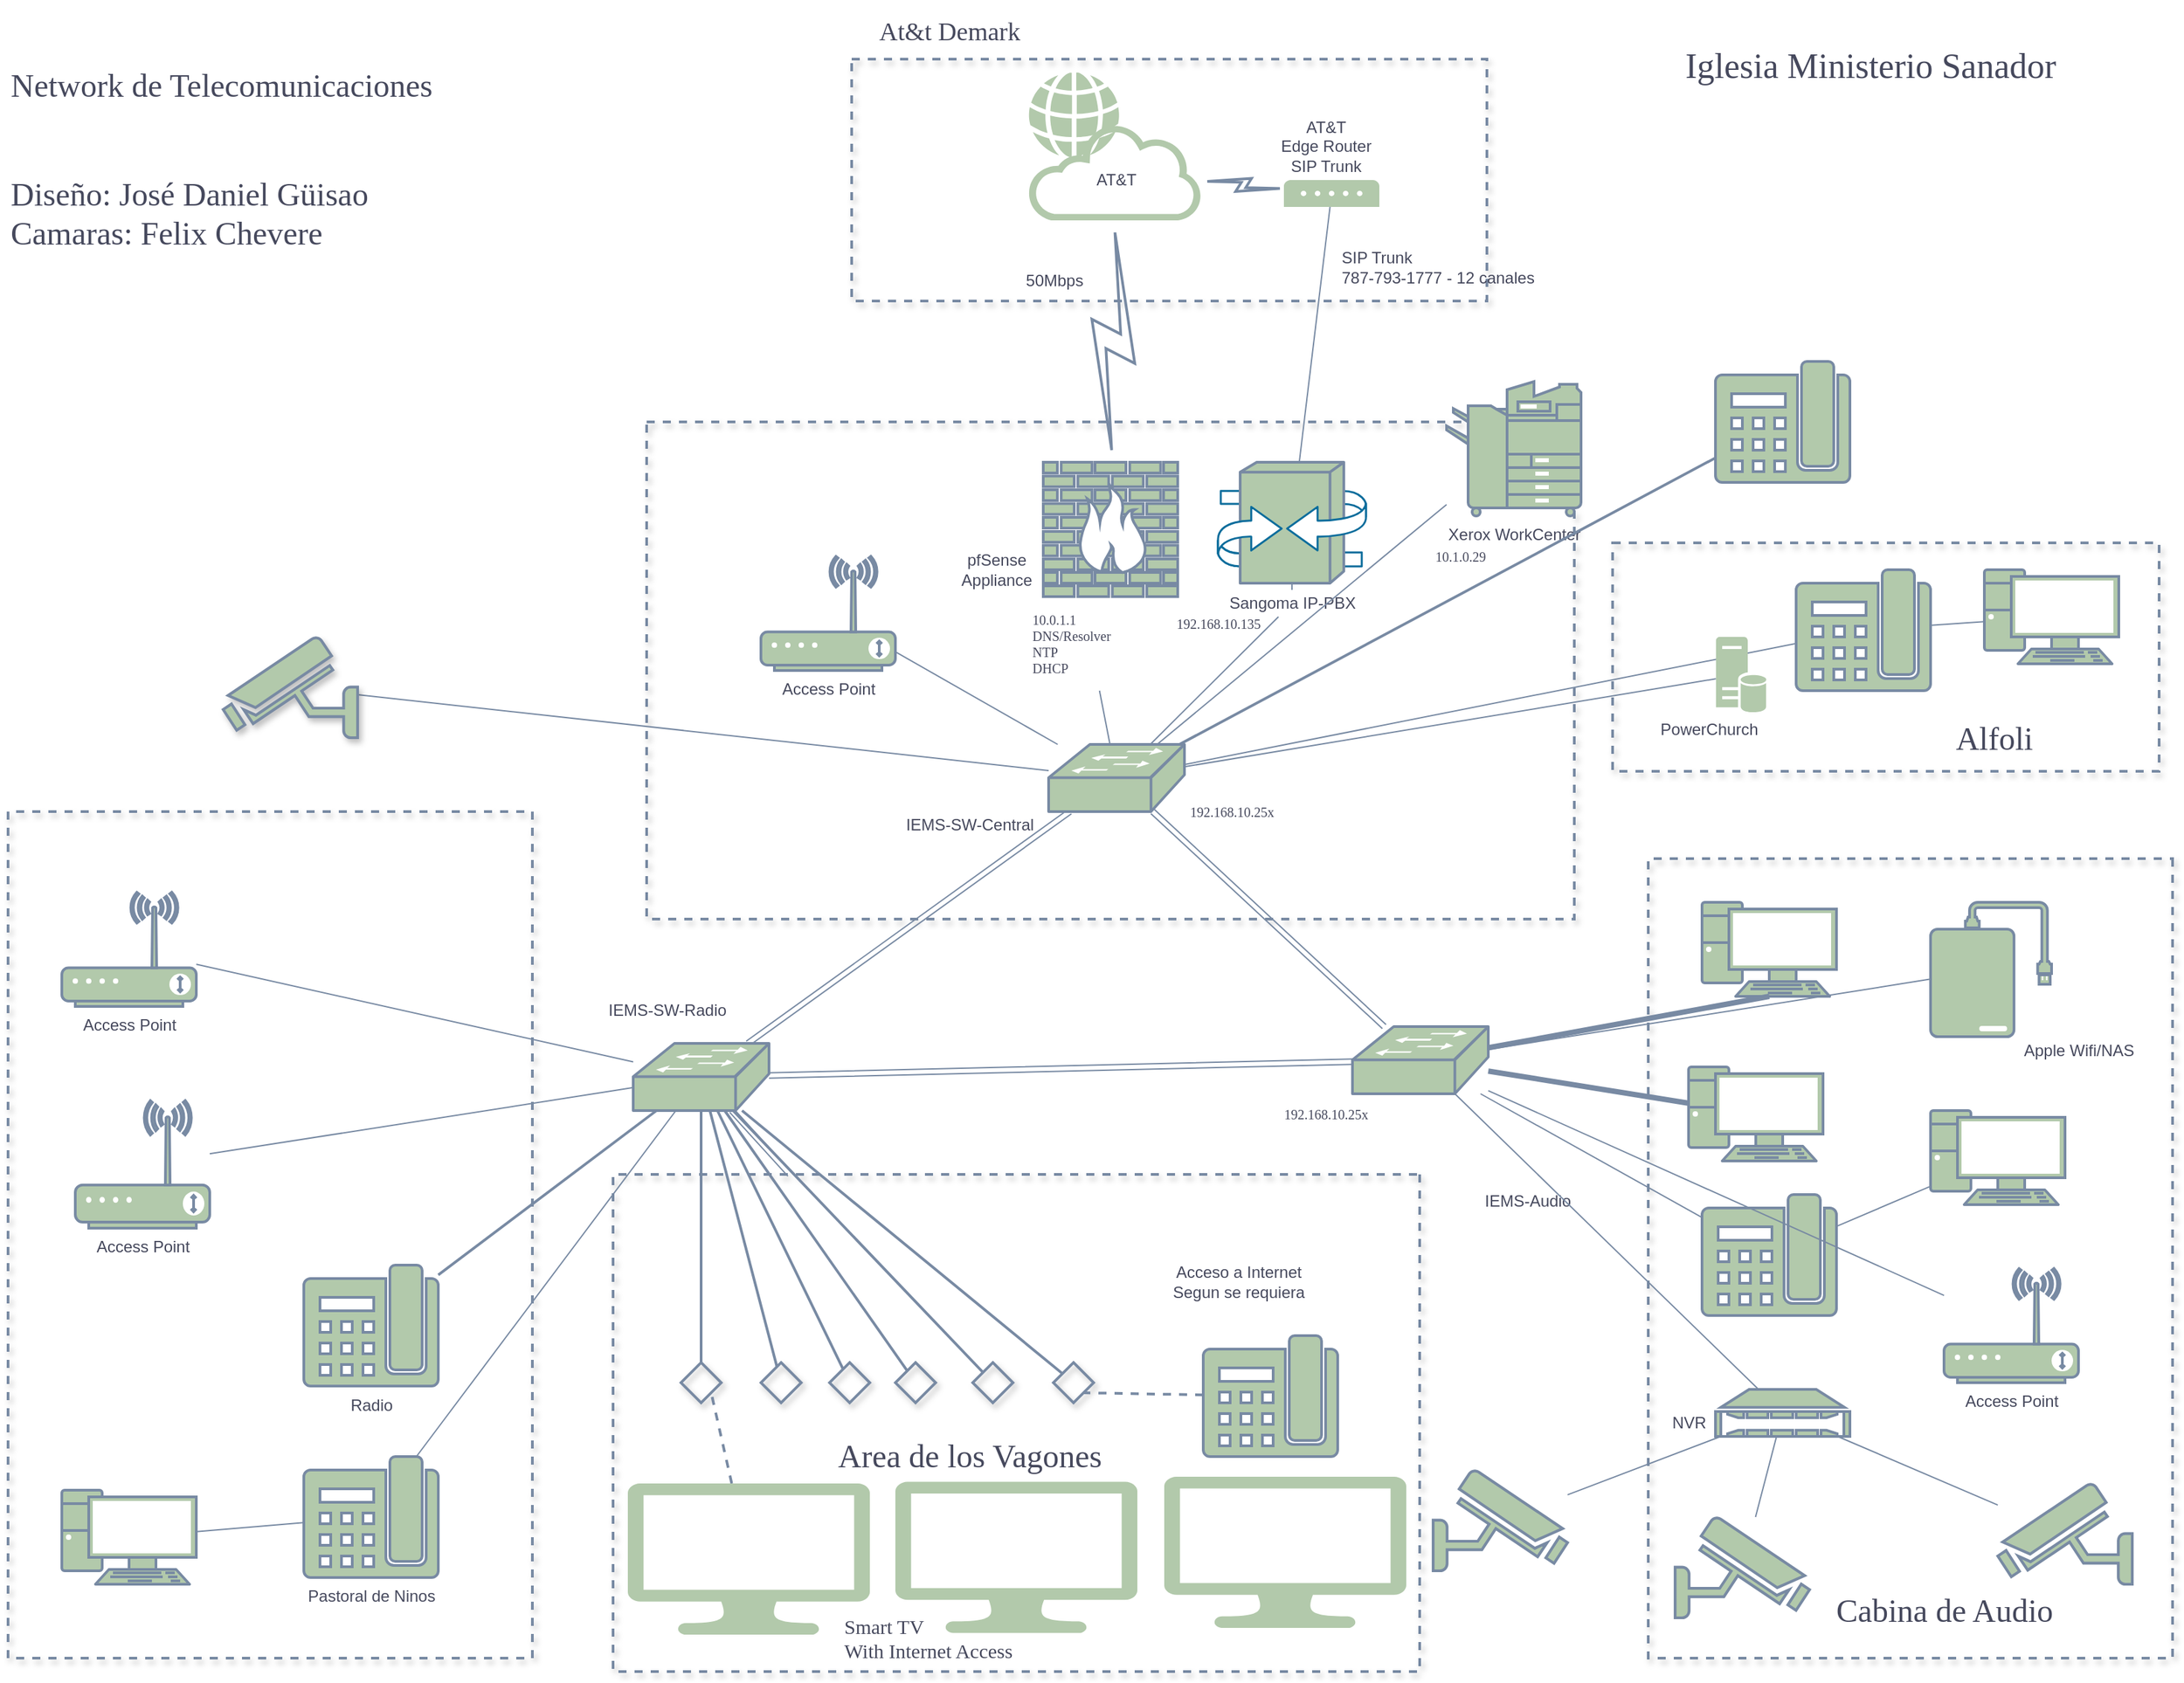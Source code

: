 <mxfile version="14.2.9" type="github"><diagram name="Page-1" id="197159a0-c6a4-9194-75a8-e4174976684c"><mxGraphModel dx="1102" dy="648" grid="1" gridSize="10" guides="1" tooltips="1" connect="1" arrows="1" fold="1" page="1" pageScale="1.5" pageWidth="1100" pageHeight="850" math="0" shadow="0"><root><mxCell id="0" style=";html=1;"/><mxCell id="1" style=";html=1;" parent="0"/><mxCell id="Oz_NwDyL21OnfwVQP1Ws-38" value="" style="rounded=0;whiteSpace=wrap;html=1;shadow=1;dashed=1;strokeWidth=2;fillColor=none;fontSize=4;align=left;strokeColor=#788AA3;fontColor=#46495D;" parent="1" vertex="1"><mxGeometry x="657.5" y="50" width="472.5" height="180" as="geometry"/></mxCell><mxCell id="Oz_NwDyL21OnfwVQP1Ws-75" value="" style="rounded=0;whiteSpace=wrap;html=1;shadow=1;dashed=1;strokeWidth=2;fillColor=none;fontSize=4;align=left;direction=south;strokeColor=#788AA3;fontColor=#46495D;" parent="1" vertex="1"><mxGeometry x="480" y="880" width="600" height="370" as="geometry"/></mxCell><mxCell id="Oz_NwDyL21OnfwVQP1Ws-17" value="" style="group;fontColor=#46495D;" parent="1" vertex="1" connectable="0"><mxGeometry x="730" y="350" width="460" height="340" as="geometry"/></mxCell><mxCell id="wH-n1kbzoVB-5Ipiic9I-78" value="" style="verticalAlign=top;verticalLabelPosition=bottom;labelPosition=center;align=center;html=1;outlineConnect=0;gradientDirection=north;strokeWidth=2;shape=mxgraph.networks.firewall;fillColor=#B2C9AB;strokeColor=#788AA3;fontColor=#46495D;" parent="Oz_NwDyL21OnfwVQP1Ws-17" vertex="1"><mxGeometry x="70" width="100" height="100" as="geometry"/></mxCell><mxCell id="wH-n1kbzoVB-5Ipiic9I-110" value="pfSense&lt;br&gt;Appliance" style="text;html=1;resizable=0;autosize=1;align=center;verticalAlign=middle;points=[];fillColor=none;strokeColor=none;fontColor=#46495D;" parent="Oz_NwDyL21OnfwVQP1Ws-17" vertex="1"><mxGeometry y="65" width="70" height="30" as="geometry"/></mxCell><mxCell id="Oz_NwDyL21OnfwVQP1Ws-40" value="" style="rounded=0;whiteSpace=wrap;html=1;shadow=1;dashed=1;strokeWidth=2;fillColor=none;fontSize=4;align=left;strokeColor=#788AA3;fontColor=#46495D;" parent="Oz_NwDyL21OnfwVQP1Ws-17" vertex="1"><mxGeometry x="-225" y="-30" width="690" height="370" as="geometry"/></mxCell><mxCell id="wH-n1kbzoVB-5Ipiic9I-51" value="" style="shape=mxgraph.cisco.switches.softswitch_pgw_mgc;html=1;pointerEvents=1;dashed=0;strokeWidth=2;verticalLabelPosition=bottom;verticalAlign=top;align=center;outlineConnect=0;fillColor=#B2C9AB;strokeColor=#788AA3;fontColor=#46495D;" parent="Oz_NwDyL21OnfwVQP1Ws-17" vertex="1"><mxGeometry x="200" width="110" height="90" as="geometry"/></mxCell><mxCell id="wH-n1kbzoVB-5Ipiic9I-52" value="Sangoma IP-PBX" style="text;html=1;resizable=0;autosize=1;align=center;verticalAlign=middle;points=[];fillColor=none;strokeColor=none;fontColor=#46495D;" parent="Oz_NwDyL21OnfwVQP1Ws-17" vertex="1"><mxGeometry x="200" y="94.997" width="110" height="20" as="geometry"/></mxCell><mxCell id="Oz_NwDyL21OnfwVQP1Ws-49" style="edgeStyle=none;orthogonalLoop=1;jettySize=auto;html=1;endArrow=none;endFill=0;strokeColor=#788AA3;fontColor=#46495D;" parent="Oz_NwDyL21OnfwVQP1Ws-17" source="wH-n1kbzoVB-5Ipiic9I-51" target="wH-n1kbzoVB-5Ipiic9I-52" edge="1"><mxGeometry relative="1" as="geometry"><mxPoint x="232.088" y="70" as="sourcePoint"/><mxPoint x="139.87" y="220" as="targetPoint"/></mxGeometry></mxCell><mxCell id="Oz_NwDyL21OnfwVQP1Ws-117" value="192.168.10.25x" style="text;html=1;resizable=0;autosize=1;align=center;verticalAlign=middle;points=[];fillColor=none;strokeColor=none;rounded=0;shadow=1;fontFamily=Tahoma;fontSize=10;fontColor=#46495D;" parent="Oz_NwDyL21OnfwVQP1Ws-17" vertex="1"><mxGeometry x="160" y="250" width="100" height="20" as="geometry"/></mxCell><mxCell id="wX9eOZdYTeGK_PuWPPaB-9" value="192.168.10.135" style="text;html=1;resizable=0;autosize=1;align=center;verticalAlign=middle;points=[];fillColor=none;strokeColor=none;rounded=0;shadow=1;fontFamily=Tahoma;fontSize=10;fontColor=#46495D;" vertex="1" parent="Oz_NwDyL21OnfwVQP1Ws-17"><mxGeometry x="160" y="110" width="80" height="20" as="geometry"/></mxCell><mxCell id="wX9eOZdYTeGK_PuWPPaB-10" value="10.1.0.29" style="text;html=1;resizable=0;autosize=1;align=center;verticalAlign=middle;points=[];fillColor=none;strokeColor=none;rounded=0;shadow=1;fontFamily=Tahoma;fontSize=10;fontColor=#46495D;" vertex="1" parent="Oz_NwDyL21OnfwVQP1Ws-17"><mxGeometry x="350" y="60" width="60" height="20" as="geometry"/></mxCell><mxCell id="Oz_NwDyL21OnfwVQP1Ws-33" value="" style="rounded=0;whiteSpace=wrap;html=1;shadow=1;dashed=1;strokeWidth=2;fillColor=none;fontSize=4;align=left;direction=south;strokeColor=#788AA3;fontColor=#46495D;" parent="1" vertex="1"><mxGeometry x="30" y="610" width="390" height="630" as="geometry"/></mxCell><mxCell id="Oz_NwDyL21OnfwVQP1Ws-29" value="" style="rounded=0;whiteSpace=wrap;html=1;shadow=1;dashed=1;strokeWidth=2;fillColor=none;fontSize=4;align=left;direction=south;strokeColor=#788AA3;fontColor=#46495D;" parent="1" vertex="1"><mxGeometry x="1250" y="645" width="390" height="595" as="geometry"/></mxCell><mxCell id="wH-n1kbzoVB-5Ipiic9I-29" style="edgeStyle=none;shape=link;orthogonalLoop=1;jettySize=auto;html=1;strokeColor=#788AA3;fontColor=#46495D;" parent="1" source="wH-n1kbzoVB-5Ipiic9I-2" target="wH-n1kbzoVB-5Ipiic9I-1" edge="1"><mxGeometry relative="1" as="geometry"/></mxCell><mxCell id="wH-n1kbzoVB-5Ipiic9I-30" style="edgeStyle=none;shape=link;orthogonalLoop=1;jettySize=auto;html=1;strokeColor=#788AA3;fontColor=#46495D;" parent="1" source="wH-n1kbzoVB-5Ipiic9I-2" target="wH-n1kbzoVB-5Ipiic9I-3" edge="1"><mxGeometry relative="1" as="geometry"/></mxCell><mxCell id="wH-n1kbzoVB-5Ipiic9I-40" style="edgeStyle=none;orthogonalLoop=1;jettySize=auto;html=1;endArrow=none;endFill=0;strokeColor=#788AA3;fontColor=#46495D;" parent="1" source="wH-n1kbzoVB-5Ipiic9I-2" target="wH-n1kbzoVB-5Ipiic9I-72" edge="1"><mxGeometry relative="1" as="geometry"><mxPoint x="890" y="627.098" as="targetPoint"/></mxGeometry></mxCell><mxCell id="wH-n1kbzoVB-5Ipiic9I-49" style="edgeStyle=none;orthogonalLoop=1;jettySize=auto;html=1;endArrow=none;endFill=0;strokeColor=#788AA3;fontColor=#46495D;" parent="1" source="wH-n1kbzoVB-5Ipiic9I-2" target="wH-n1kbzoVB-5Ipiic9I-12" edge="1"><mxGeometry relative="1" as="geometry"/></mxCell><mxCell id="wH-n1kbzoVB-5Ipiic9I-31" style="edgeStyle=none;shape=link;orthogonalLoop=1;jettySize=auto;html=1;strokeColor=#788AA3;fontColor=#46495D;" parent="1" source="Oz_NwDyL21OnfwVQP1Ws-75" target="wH-n1kbzoVB-5Ipiic9I-1" edge="1"><mxGeometry relative="1" as="geometry"/></mxCell><mxCell id="wH-n1kbzoVB-5Ipiic9I-22" value="" style="group;fontColor=#46495D;" parent="1" vertex="1" connectable="0"><mxGeometry x="970" y="90" width="80" height="70" as="geometry"/></mxCell><mxCell id="wH-n1kbzoVB-5Ipiic9I-13" value="" style="pointerEvents=1;shadow=0;dashed=0;html=1;strokeColor=none;labelPosition=center;verticalLabelPosition=bottom;verticalAlign=top;outlineConnect=0;align=center;shape=mxgraph.office.communications.voip_gateway;fillColor=#B2C9AB;fontColor=#46495D;" parent="wH-n1kbzoVB-5Ipiic9I-22" vertex="1"><mxGeometry x="9" y="50" width="71" height="20" as="geometry"/></mxCell><mxCell id="wH-n1kbzoVB-5Ipiic9I-19" value="AT&amp;amp;T&lt;br&gt;Edge Router&lt;br&gt;SIP Trunk" style="text;html=1;resizable=0;autosize=1;align=center;verticalAlign=middle;points=[];fillColor=none;strokeColor=none;fontColor=#46495D;" parent="wH-n1kbzoVB-5Ipiic9I-22" vertex="1"><mxGeometry width="80" height="50" as="geometry"/></mxCell><mxCell id="wH-n1kbzoVB-5Ipiic9I-24" style="edgeStyle=none;orthogonalLoop=1;jettySize=auto;html=1;endArrow=none;endFill=0;strokeColor=#788AA3;fontColor=#46495D;" parent="1" source="Oz_NwDyL21OnfwVQP1Ws-118" target="wH-n1kbzoVB-5Ipiic9I-2" edge="1"><mxGeometry relative="1" as="geometry"><mxPoint x="767.256" y="420" as="sourcePoint"/></mxGeometry></mxCell><mxCell id="wH-n1kbzoVB-5Ipiic9I-50" style="edgeStyle=none;orthogonalLoop=1;jettySize=auto;html=1;endArrow=none;endFill=0;strokeColor=#788AA3;fontColor=#46495D;" parent="1" source="wH-n1kbzoVB-5Ipiic9I-52" target="wH-n1kbzoVB-5Ipiic9I-2" edge="1"><mxGeometry relative="1" as="geometry"><mxPoint x="1117" y="464.34" as="sourcePoint"/></mxGeometry></mxCell><mxCell id="wH-n1kbzoVB-5Ipiic9I-55" value="" style="group;fontColor=#46495D;" parent="1" vertex="1" connectable="0"><mxGeometry x="1250" y="480" width="380" height="100" as="geometry"/></mxCell><mxCell id="wH-n1kbzoVB-5Ipiic9I-12" value="" style="pointerEvents=1;shadow=0;dashed=0;html=1;strokeColor=none;labelPosition=center;verticalLabelPosition=bottom;verticalAlign=top;outlineConnect=0;align=center;shape=mxgraph.office.servers.database_server;fillColor=#B2C9AB;fontColor=#46495D;" parent="wH-n1kbzoVB-5Ipiic9I-55" vertex="1"><mxGeometry x="50.372" width="38" height="56" as="geometry"/></mxCell><mxCell id="wH-n1kbzoVB-5Ipiic9I-54" value="PowerChurch" style="text;html=1;resizable=0;autosize=1;align=center;verticalAlign=middle;points=[];fillColor=none;strokeColor=none;fontColor=#46495D;" parent="wH-n1kbzoVB-5Ipiic9I-55" vertex="1"><mxGeometry y="58.5" width="90" height="20" as="geometry"/></mxCell><mxCell id="Oz_NwDyL21OnfwVQP1Ws-65" value="" style="rounded=0;whiteSpace=wrap;html=1;shadow=1;dashed=1;strokeWidth=2;fillColor=none;fontFamily=Tahoma;fontSize=24;align=left;strokeColor=#788AA3;fontColor=#46495D;" parent="wH-n1kbzoVB-5Ipiic9I-55" vertex="1"><mxGeometry x="-26.512" y="-70" width="406.512" height="170" as="geometry"/></mxCell><mxCell id="Oz_NwDyL21OnfwVQP1Ws-71" value="Alfoli" style="text;html=1;resizable=0;autosize=1;align=center;verticalAlign=middle;points=[];fillColor=none;strokeColor=none;rounded=0;shadow=1;dashed=1;fontSize=24;fontFamily=Tahoma;fontColor=#46495D;" parent="wH-n1kbzoVB-5Ipiic9I-55" vertex="1"><mxGeometry x="216.512" y="56" width="80" height="40" as="geometry"/></mxCell><mxCell id="wH-n1kbzoVB-5Ipiic9I-72" value="" style="verticalAlign=top;verticalLabelPosition=bottom;labelPosition=center;align=center;html=1;outlineConnect=0;gradientDirection=north;strokeWidth=2;shape=mxgraph.networks.phone_2;fillColor=#B2C9AB;strokeColor=#788AA3;fontColor=#46495D;" parent="wH-n1kbzoVB-5Ipiic9I-55" vertex="1"><mxGeometry x="110" y="-49.996" width="100" height="90" as="geometry"/></mxCell><mxCell id="wH-n1kbzoVB-5Ipiic9I-71" value="" style="verticalAlign=top;verticalLabelPosition=bottom;labelPosition=center;align=center;html=1;outlineConnect=0;gradientDirection=north;strokeWidth=2;shape=mxgraph.networks.pc;fillColor=#B2C9AB;strokeColor=#788AA3;fontColor=#46495D;" parent="wH-n1kbzoVB-5Ipiic9I-55" vertex="1"><mxGeometry x="250" y="-50" width="100" height="70" as="geometry"/></mxCell><mxCell id="wH-n1kbzoVB-5Ipiic9I-73" style="edgeStyle=none;orthogonalLoop=1;jettySize=auto;html=1;endArrow=none;endFill=0;strokeColor=#788AA3;fontColor=#46495D;" parent="wH-n1kbzoVB-5Ipiic9I-55" source="wH-n1kbzoVB-5Ipiic9I-72" target="wH-n1kbzoVB-5Ipiic9I-71" edge="1"><mxGeometry relative="1" as="geometry"/></mxCell><mxCell id="wH-n1kbzoVB-5Ipiic9I-60" value="" style="html=1;outlineConnect=0;gradientDirection=north;strokeWidth=2;shape=mxgraph.networks.comm_link_edge;html=1;endArrow=none;endFill=0;strokeColor=#788AA3;fontColor=#46495D;" parent="1" source="wH-n1kbzoVB-5Ipiic9I-78" target="wH-n1kbzoVB-5Ipiic9I-4" edge="1"><mxGeometry width="100" height="100" relative="1" as="geometry"><mxPoint x="751.226" y="340" as="sourcePoint"/><mxPoint x="724" y="190" as="targetPoint"/></mxGeometry></mxCell><mxCell id="wH-n1kbzoVB-5Ipiic9I-62" value="" style="html=1;outlineConnect=0;gradientDirection=north;strokeWidth=2;shape=mxgraph.networks.comm_link_edge;html=1;endArrow=none;endFill=0;strokeColor=#788AA3;fontColor=#46495D;" parent="1" source="wH-n1kbzoVB-5Ipiic9I-13" target="wH-n1kbzoVB-5Ipiic9I-4" edge="1"><mxGeometry width="100" height="100" relative="1" as="geometry"><mxPoint x="940" y="270" as="sourcePoint"/><mxPoint x="1040" y="170" as="targetPoint"/></mxGeometry></mxCell><mxCell id="wH-n1kbzoVB-5Ipiic9I-63" value="50Mbps" style="text;html=1;resizable=0;autosize=1;align=center;verticalAlign=middle;points=[];fillColor=none;strokeColor=none;fontColor=#46495D;" parent="1" vertex="1"><mxGeometry x="777.5" y="205" width="60" height="20" as="geometry"/></mxCell><mxCell id="wH-n1kbzoVB-5Ipiic9I-64" value="" style="group;fontColor=#46495D;" parent="1" vertex="1" connectable="0"><mxGeometry x="1020" y="870" width="180" height="50" as="geometry"/></mxCell><mxCell id="wH-n1kbzoVB-5Ipiic9I-27" value="IEMS-Audio" style="text;html=1;resizable=0;autosize=1;align=center;verticalAlign=middle;points=[];fillColor=none;strokeColor=none;fontColor=#46495D;" parent="wH-n1kbzoVB-5Ipiic9I-64" vertex="1"><mxGeometry x="100" y="20" width="80" height="20" as="geometry"/></mxCell><mxCell id="wH-n1kbzoVB-5Ipiic9I-65" value="" style="group;fontColor=#46495D;" parent="1" vertex="1" connectable="0"><mxGeometry x="390" y="782.5" width="206" height="50" as="geometry"/></mxCell><mxCell id="wH-n1kbzoVB-5Ipiic9I-1" value="" style="shape=mxgraph.cisco.switches.workgroup_switch;html=1;pointerEvents=1;dashed=0;strokeWidth=2;verticalLabelPosition=bottom;verticalAlign=top;align=center;outlineConnect=0;fillColor=#B2C9AB;strokeColor=#788AA3;fontColor=#46495D;" parent="wH-n1kbzoVB-5Ipiic9I-65" vertex="1"><mxGeometry x="105" width="101" height="50" as="geometry"/></mxCell><mxCell id="wH-n1kbzoVB-5Ipiic9I-66" value="" style="group;fontColor=#46495D;" parent="1" vertex="1" connectable="0"><mxGeometry x="710" y="540" width="195" height="70" as="geometry"/></mxCell><mxCell id="wH-n1kbzoVB-5Ipiic9I-2" value="" style="shape=mxgraph.cisco.switches.workgroup_switch;html=1;pointerEvents=1;dashed=0;strokeWidth=2;verticalLabelPosition=bottom;verticalAlign=top;align=center;outlineConnect=0;fillColor=#B2C9AB;strokeColor=#788AA3;fontColor=#46495D;" parent="wH-n1kbzoVB-5Ipiic9I-66" vertex="1"><mxGeometry x="94" y="20" width="101" height="50" as="geometry"/></mxCell><mxCell id="wH-n1kbzoVB-5Ipiic9I-89" style="edgeStyle=none;orthogonalLoop=1;jettySize=auto;html=1;endArrow=none;endFill=0;strokeColor=#788AA3;fontColor=#46495D;" parent="1" source="wH-n1kbzoVB-5Ipiic9I-67" target="wH-n1kbzoVB-5Ipiic9I-2" edge="1"><mxGeometry relative="1" as="geometry"/></mxCell><mxCell id="wH-n1kbzoVB-5Ipiic9I-67" value="" style="verticalAlign=top;verticalLabelPosition=bottom;labelPosition=center;align=center;html=1;outlineConnect=0;gradientDirection=north;strokeWidth=2;shape=mxgraph.networks.security_camera;shadow=1;direction=east;flipH=1;fillColor=#B2C9AB;strokeColor=#788AA3;fontColor=#46495D;" parent="1" vertex="1"><mxGeometry x="190" y="480" width="100" height="75" as="geometry"/></mxCell><mxCell id="wH-n1kbzoVB-5Ipiic9I-69" style="edgeStyle=none;orthogonalLoop=1;jettySize=auto;html=1;endArrow=none;endFill=0;strokeColor=#788AA3;fontColor=#46495D;" parent="1" source="wH-n1kbzoVB-5Ipiic9I-68" target="wH-n1kbzoVB-5Ipiic9I-2" edge="1"><mxGeometry relative="1" as="geometry"/></mxCell><mxCell id="wH-n1kbzoVB-5Ipiic9I-68" value="Xerox WorkCenter" style="verticalAlign=top;verticalLabelPosition=bottom;labelPosition=center;align=center;html=1;outlineConnect=0;gradientDirection=north;strokeWidth=2;shape=mxgraph.networks.copier;fillColor=#B2C9AB;strokeColor=#788AA3;fontColor=#46495D;" parent="1" vertex="1"><mxGeometry x="1100" y="290" width="100" height="100" as="geometry"/></mxCell><mxCell id="wH-n1kbzoVB-5Ipiic9I-77" style="edgeStyle=none;orthogonalLoop=1;jettySize=auto;html=1;endArrow=none;endFill=0;strokeColor=#788AA3;fontColor=#46495D;" parent="1" source="wH-n1kbzoVB-5Ipiic9I-74" target="wH-n1kbzoVB-5Ipiic9I-75" edge="1"><mxGeometry relative="1" as="geometry"/></mxCell><mxCell id="wH-n1kbzoVB-5Ipiic9I-74" value="" style="verticalAlign=top;verticalLabelPosition=bottom;labelPosition=center;align=center;html=1;outlineConnect=0;gradientDirection=north;strokeWidth=2;shape=mxgraph.networks.phone_2;fillColor=#B2C9AB;strokeColor=#788AA3;fontColor=#46495D;" parent="1" vertex="1"><mxGeometry x="1290" y="895.004" width="100" height="90" as="geometry"/></mxCell><mxCell id="wH-n1kbzoVB-5Ipiic9I-75" value="" style="verticalAlign=top;verticalLabelPosition=bottom;labelPosition=center;align=center;html=1;outlineConnect=0;gradientDirection=north;strokeWidth=2;shape=mxgraph.networks.pc;fillColor=#B2C9AB;strokeColor=#788AA3;fontColor=#46495D;" parent="1" vertex="1"><mxGeometry x="1460" y="832.5" width="100" height="70" as="geometry"/></mxCell><mxCell id="wH-n1kbzoVB-5Ipiic9I-76" style="edgeStyle=none;orthogonalLoop=1;jettySize=auto;html=1;endArrow=none;endFill=0;strokeColor=#788AA3;fontColor=#46495D;" parent="1" source="wH-n1kbzoVB-5Ipiic9I-3" target="wH-n1kbzoVB-5Ipiic9I-74" edge="1"><mxGeometry relative="1" as="geometry"/></mxCell><mxCell id="wH-n1kbzoVB-5Ipiic9I-80" style="edgeStyle=none;orthogonalLoop=1;jettySize=auto;html=1;endArrow=none;endFill=0;strokeColor=#788AA3;fontColor=#46495D;" parent="1" source="wH-n1kbzoVB-5Ipiic9I-79" target="wH-n1kbzoVB-5Ipiic9I-3" edge="1"><mxGeometry relative="1" as="geometry"/></mxCell><mxCell id="wH-n1kbzoVB-5Ipiic9I-84" style="edgeStyle=none;orthogonalLoop=1;jettySize=auto;html=1;endArrow=none;endFill=0;strokeColor=#788AA3;fontColor=#46495D;" parent="1" source="wH-n1kbzoVB-5Ipiic9I-81" target="wH-n1kbzoVB-5Ipiic9I-82" edge="1"><mxGeometry relative="1" as="geometry"/></mxCell><mxCell id="wH-n1kbzoVB-5Ipiic9I-81" value="Pastoral de Ninos" style="verticalAlign=top;verticalLabelPosition=bottom;labelPosition=center;align=center;html=1;outlineConnect=0;gradientDirection=north;strokeWidth=2;shape=mxgraph.networks.phone_2;fillColor=#B2C9AB;strokeColor=#788AA3;fontColor=#46495D;" parent="1" vertex="1"><mxGeometry x="250" y="1090.004" width="100" height="90" as="geometry"/></mxCell><mxCell id="wH-n1kbzoVB-5Ipiic9I-82" value="" style="verticalAlign=top;verticalLabelPosition=bottom;labelPosition=center;align=center;html=1;outlineConnect=0;gradientDirection=north;strokeWidth=2;shape=mxgraph.networks.pc;fillColor=#B2C9AB;strokeColor=#788AA3;fontColor=#46495D;" parent="1" vertex="1"><mxGeometry x="70" y="1115" width="100" height="70" as="geometry"/></mxCell><mxCell id="wH-n1kbzoVB-5Ipiic9I-83" style="edgeStyle=none;orthogonalLoop=1;jettySize=auto;html=1;endArrow=none;endFill=0;strokeColor=#788AA3;fontColor=#46495D;" parent="1" source="wH-n1kbzoVB-5Ipiic9I-1" target="wH-n1kbzoVB-5Ipiic9I-81" edge="1"><mxGeometry relative="1" as="geometry"/></mxCell><mxCell id="wH-n1kbzoVB-5Ipiic9I-87" style="edgeStyle=none;orthogonalLoop=1;jettySize=auto;html=1;endArrow=none;endFill=0;strokeColor=#788AA3;fontColor=#46495D;" parent="1" source="wH-n1kbzoVB-5Ipiic9I-85" target="wH-n1kbzoVB-5Ipiic9I-3" edge="1"><mxGeometry relative="1" as="geometry"><mxPoint x="881" y="1090" as="targetPoint"/></mxGeometry></mxCell><mxCell id="wH-n1kbzoVB-5Ipiic9I-88" value="" style="group;fontColor=#46495D;" parent="1" vertex="1" connectable="0"><mxGeometry x="1260" y="1040" width="140" height="35" as="geometry"/></mxCell><mxCell id="wH-n1kbzoVB-5Ipiic9I-85" value="" style="verticalAlign=top;verticalLabelPosition=bottom;labelPosition=center;align=center;html=1;outlineConnect=0;gradientDirection=north;strokeWidth=2;shape=mxgraph.networks.nas_filer;fillColor=#B2C9AB;strokeColor=#788AA3;fontColor=#46495D;" parent="wH-n1kbzoVB-5Ipiic9I-88" vertex="1"><mxGeometry x="40" width="100" height="35" as="geometry"/></mxCell><mxCell id="wH-n1kbzoVB-5Ipiic9I-86" value="NVR" style="text;html=1;resizable=0;autosize=1;align=center;verticalAlign=middle;points=[];fillColor=none;strokeColor=none;fontColor=#46495D;" parent="wH-n1kbzoVB-5Ipiic9I-88" vertex="1"><mxGeometry y="15" width="40" height="20" as="geometry"/></mxCell><mxCell id="wH-n1kbzoVB-5Ipiic9I-107" style="edgeStyle=none;orthogonalLoop=1;jettySize=auto;html=1;endArrow=none;endFill=0;strokeColor=#788AA3;fontColor=#46495D;" parent="1" source="wH-n1kbzoVB-5Ipiic9I-90" target="wH-n1kbzoVB-5Ipiic9I-85" edge="1"><mxGeometry relative="1" as="geometry"/></mxCell><mxCell id="wH-n1kbzoVB-5Ipiic9I-90" value="" style="verticalAlign=top;verticalLabelPosition=bottom;labelPosition=center;align=center;html=1;outlineConnect=0;gradientDirection=north;strokeWidth=2;shape=mxgraph.networks.security_camera;direction=east;flipH=1;fillColor=#B2C9AB;strokeColor=#788AA3;fontColor=#46495D;" parent="1" vertex="1"><mxGeometry x="1510" y="1110" width="100" height="75" as="geometry"/></mxCell><mxCell id="wH-n1kbzoVB-5Ipiic9I-92" style="edgeStyle=none;orthogonalLoop=1;jettySize=auto;html=1;endArrow=none;endFill=0;strokeColor=#788AA3;fontColor=#46495D;" parent="1" source="wH-n1kbzoVB-5Ipiic9I-91" target="wH-n1kbzoVB-5Ipiic9I-85" edge="1"><mxGeometry relative="1" as="geometry"/></mxCell><mxCell id="wH-n1kbzoVB-5Ipiic9I-91" value="" style="verticalAlign=top;verticalLabelPosition=bottom;labelPosition=center;align=center;html=1;outlineConnect=0;gradientDirection=north;strokeWidth=2;shape=mxgraph.networks.security_camera;fillColor=#B2C9AB;strokeColor=#788AA3;fontColor=#46495D;" parent="1" vertex="1"><mxGeometry x="1090" y="1100" width="100" height="75" as="geometry"/></mxCell><mxCell id="wH-n1kbzoVB-5Ipiic9I-94" style="edgeStyle=none;orthogonalLoop=1;jettySize=auto;html=1;endArrow=none;endFill=0;strokeColor=#788AA3;fontColor=#46495D;" parent="1" source="wH-n1kbzoVB-5Ipiic9I-93" target="wH-n1kbzoVB-5Ipiic9I-85" edge="1"><mxGeometry relative="1" as="geometry"/></mxCell><mxCell id="wH-n1kbzoVB-5Ipiic9I-93" value="" style="verticalAlign=top;verticalLabelPosition=bottom;labelPosition=center;align=center;html=1;outlineConnect=0;gradientDirection=north;strokeWidth=2;shape=mxgraph.networks.security_camera;fillColor=#B2C9AB;strokeColor=#788AA3;fontColor=#46495D;" parent="1" vertex="1"><mxGeometry x="1270" y="1135" width="100" height="75" as="geometry"/></mxCell><mxCell id="wH-n1kbzoVB-5Ipiic9I-97" value="" style="group;fontColor=#46495D;" parent="1" vertex="1" connectable="0"><mxGeometry x="1460" y="677.5" width="160" height="120" as="geometry"/></mxCell><mxCell id="wH-n1kbzoVB-5Ipiic9I-79" value="" style="verticalAlign=top;verticalLabelPosition=bottom;labelPosition=center;align=center;html=1;outlineConnect=0;gradientDirection=north;strokeWidth=2;shape=mxgraph.networks.external_storage;fillColor=#B2C9AB;strokeColor=#788AA3;fontColor=#46495D;" parent="wH-n1kbzoVB-5Ipiic9I-97" vertex="1"><mxGeometry width="90" height="100" as="geometry"/></mxCell><mxCell id="wH-n1kbzoVB-5Ipiic9I-96" value="Apple Wifi/NAS" style="text;html=1;resizable=0;autosize=1;align=center;verticalAlign=middle;points=[];fillColor=none;strokeColor=none;fontColor=#46495D;" parent="wH-n1kbzoVB-5Ipiic9I-97" vertex="1"><mxGeometry x="60" y="100" width="100" height="20" as="geometry"/></mxCell><mxCell id="wH-n1kbzoVB-5Ipiic9I-99" value="Access Point" style="verticalAlign=top;verticalLabelPosition=bottom;labelPosition=center;align=center;html=1;outlineConnect=0;gradientDirection=north;strokeWidth=2;shape=mxgraph.networks.wireless_modem;fillColor=#B2C9AB;strokeColor=#788AA3;fontColor=#46495D;" parent="1" vertex="1"><mxGeometry x="80" y="825" width="100" height="95" as="geometry"/></mxCell><mxCell id="wH-n1kbzoVB-5Ipiic9I-104" style="edgeStyle=none;orthogonalLoop=1;jettySize=auto;html=1;endArrow=none;endFill=0;strokeColor=#788AA3;fontColor=#46495D;" parent="1" source="wH-n1kbzoVB-5Ipiic9I-103" target="wH-n1kbzoVB-5Ipiic9I-1" edge="1"><mxGeometry relative="1" as="geometry"/></mxCell><mxCell id="wH-n1kbzoVB-5Ipiic9I-103" value="Access Point" style="verticalAlign=top;verticalLabelPosition=bottom;labelPosition=center;align=center;html=1;outlineConnect=0;gradientDirection=north;strokeWidth=2;shape=mxgraph.networks.wireless_modem;fillColor=#B2C9AB;strokeColor=#788AA3;fontColor=#46495D;" parent="1" vertex="1"><mxGeometry x="70" y="670" width="100" height="85" as="geometry"/></mxCell><mxCell id="wH-n1kbzoVB-5Ipiic9I-28" value="IEMS-SW-Radio" style="text;html=1;resizable=0;autosize=1;align=center;verticalAlign=middle;points=[];fillColor=none;strokeColor=none;fontColor=#46495D;" parent="1" vertex="1"><mxGeometry x="470" y="747.5" width="100" height="20" as="geometry"/></mxCell><mxCell id="wH-n1kbzoVB-5Ipiic9I-106" style="edgeStyle=none;orthogonalLoop=1;jettySize=auto;html=1;endArrow=none;endFill=0;strokeColor=#788AA3;fontColor=#46495D;" parent="1" source="wH-n1kbzoVB-5Ipiic9I-1" target="wH-n1kbzoVB-5Ipiic9I-99" edge="1"><mxGeometry relative="1" as="geometry"/></mxCell><mxCell id="wH-n1kbzoVB-5Ipiic9I-108" style="edgeStyle=none;orthogonalLoop=1;jettySize=auto;html=1;endArrow=none;endFill=0;strokeColor=#788AA3;fontColor=#46495D;" parent="1" source="wH-n1kbzoVB-5Ipiic9I-13" target="wH-n1kbzoVB-5Ipiic9I-51" edge="1"><mxGeometry relative="1" as="geometry"/></mxCell><mxCell id="wH-n1kbzoVB-5Ipiic9I-109" value="SIP Trunk&lt;br&gt;787-793-1777 - 12 canales" style="text;html=1;resizable=0;autosize=1;align=left;verticalAlign=middle;points=[];fillColor=none;strokeColor=none;rotation=0;fontColor=#46495D;" parent="1" vertex="1"><mxGeometry x="1020" y="185" width="210" height="40" as="geometry"/></mxCell><mxCell id="wH-n1kbzoVB-5Ipiic9I-26" value="IEMS-SW-Central" style="text;html=1;resizable=0;autosize=1;align=center;verticalAlign=middle;points=[];fillColor=none;strokeColor=none;fontColor=#46495D;" parent="1" vertex="1"><mxGeometry x="690" y="610" width="110" height="20" as="geometry"/></mxCell><mxCell id="Oz_NwDyL21OnfwVQP1Ws-1" value="Access Point" style="verticalAlign=top;verticalLabelPosition=bottom;labelPosition=center;align=center;html=1;outlineConnect=0;gradientDirection=north;strokeWidth=2;shape=mxgraph.networks.wireless_modem;fillColor=#B2C9AB;strokeColor=#788AA3;fontColor=#46495D;" parent="1" vertex="1"><mxGeometry x="1470" y="950" width="100" height="85" as="geometry"/></mxCell><mxCell id="Oz_NwDyL21OnfwVQP1Ws-2" style="orthogonalLoop=1;jettySize=auto;html=1;endArrow=none;endFill=0;strokeColor=#788AA3;fontColor=#46495D;" parent="1" source="wH-n1kbzoVB-5Ipiic9I-3" target="Oz_NwDyL21OnfwVQP1Ws-1" edge="1"><mxGeometry relative="1" as="geometry"><mxPoint x="1040" y="810" as="targetPoint"/></mxGeometry></mxCell><mxCell id="Oz_NwDyL21OnfwVQP1Ws-3" value="Access Point" style="verticalAlign=top;verticalLabelPosition=bottom;labelPosition=center;align=center;html=1;outlineConnect=0;gradientDirection=north;strokeWidth=2;shape=mxgraph.networks.wireless_modem;fillColor=#B2C9AB;strokeColor=#788AA3;fontColor=#46495D;" parent="1" vertex="1"><mxGeometry x="590" y="420" width="100" height="85" as="geometry"/></mxCell><mxCell id="Oz_NwDyL21OnfwVQP1Ws-4" style="edgeStyle=none;orthogonalLoop=1;jettySize=auto;html=1;endArrow=none;endFill=0;strokeColor=#788AA3;fontColor=#46495D;" parent="1" source="wH-n1kbzoVB-5Ipiic9I-2" target="Oz_NwDyL21OnfwVQP1Ws-3" edge="1"><mxGeometry relative="1" as="geometry"/></mxCell><mxCell id="Oz_NwDyL21OnfwVQP1Ws-5" value="" style="verticalAlign=top;verticalLabelPosition=bottom;labelPosition=center;align=center;html=1;outlineConnect=0;gradientDirection=north;strokeWidth=2;shape=mxgraph.networks.pc;fillColor=#B2C9AB;strokeColor=#788AA3;fontColor=#46495D;" parent="1" vertex="1"><mxGeometry x="1280" y="800" width="100" height="70" as="geometry"/></mxCell><mxCell id="Oz_NwDyL21OnfwVQP1Ws-6" value="" style="verticalAlign=top;verticalLabelPosition=bottom;labelPosition=center;align=center;html=1;outlineConnect=0;gradientDirection=north;strokeWidth=2;shape=mxgraph.networks.pc;fillColor=#B2C9AB;strokeColor=#788AA3;fontColor=#46495D;" parent="1" vertex="1"><mxGeometry x="1290" y="677.5" width="100" height="70" as="geometry"/></mxCell><mxCell id="Oz_NwDyL21OnfwVQP1Ws-13" style="edgeStyle=none;orthogonalLoop=1;jettySize=auto;html=1;entryX=0.5;entryY=1;entryDx=0;entryDy=0;entryPerimeter=0;endArrow=none;endFill=0;strokeWidth=4;strokeColor=#788AA3;fontColor=#46495D;" parent="1" source="wH-n1kbzoVB-5Ipiic9I-3" target="Oz_NwDyL21OnfwVQP1Ws-6" edge="1"><mxGeometry relative="1" as="geometry"/></mxCell><mxCell id="Oz_NwDyL21OnfwVQP1Ws-14" style="edgeStyle=none;orthogonalLoop=1;jettySize=auto;html=1;endArrow=none;endFill=0;strokeWidth=4;strokeColor=#788AA3;fontColor=#46495D;" parent="1" source="wH-n1kbzoVB-5Ipiic9I-3" target="Oz_NwDyL21OnfwVQP1Ws-5" edge="1"><mxGeometry relative="1" as="geometry"/></mxCell><mxCell id="Oz_NwDyL21OnfwVQP1Ws-18" value="" style="verticalAlign=top;verticalLabelPosition=bottom;labelPosition=center;align=center;html=1;outlineConnect=0;gradientDirection=north;strokeWidth=2;shape=mxgraph.networks.phone_2;fillColor=#B2C9AB;strokeColor=#788AA3;fontColor=#46495D;" parent="1" vertex="1"><mxGeometry x="1300" y="275.004" width="100" height="90" as="geometry"/></mxCell><mxCell id="Oz_NwDyL21OnfwVQP1Ws-19" style="edgeStyle=none;orthogonalLoop=1;jettySize=auto;html=1;endArrow=none;endFill=0;strokeWidth=2;fontSize=4;strokeColor=#788AA3;fontColor=#46495D;" parent="1" source="wH-n1kbzoVB-5Ipiic9I-2" target="Oz_NwDyL21OnfwVQP1Ws-18" edge="1"><mxGeometry relative="1" as="geometry"/></mxCell><mxCell id="Oz_NwDyL21OnfwVQP1Ws-36" style="edgeStyle=none;rounded=0;orthogonalLoop=1;jettySize=auto;html=1;endArrow=none;endFill=0;strokeWidth=2;fontSize=4;strokeColor=#788AA3;fontColor=#46495D;" parent="1" source="Oz_NwDyL21OnfwVQP1Ws-35" target="wH-n1kbzoVB-5Ipiic9I-1" edge="1"><mxGeometry relative="1" as="geometry"/></mxCell><mxCell id="Oz_NwDyL21OnfwVQP1Ws-35" value="Radio" style="verticalAlign=top;verticalLabelPosition=bottom;labelPosition=center;align=center;html=1;outlineConnect=0;gradientDirection=north;strokeWidth=2;shape=mxgraph.networks.phone_2;fillColor=#B2C9AB;strokeColor=#788AA3;fontColor=#46495D;" parent="1" vertex="1"><mxGeometry x="250" y="947.504" width="100" height="90" as="geometry"/></mxCell><mxCell id="Oz_NwDyL21OnfwVQP1Ws-42" value="Cabina de Audio" style="text;html=1;resizable=0;autosize=1;align=center;verticalAlign=middle;points=[];fillColor=none;strokeColor=none;rounded=0;shadow=1;dashed=1;fontSize=24;fontFamily=Tahoma;fontColor=#46495D;" parent="1" vertex="1"><mxGeometry x="1350" y="1185" width="240" height="40" as="geometry"/></mxCell><mxCell id="Oz_NwDyL21OnfwVQP1Ws-43" value="Area de los Vagones" style="text;html=1;resizable=0;autosize=1;align=center;verticalAlign=middle;points=[];fillColor=none;strokeColor=none;rounded=0;shadow=1;dashed=1;fontSize=24;fontFamily=Tahoma;fontColor=#46495D;" parent="1" vertex="1"><mxGeometry x="595" y="1070" width="300" height="40" as="geometry"/></mxCell><mxCell id="Oz_NwDyL21OnfwVQP1Ws-44" value="&lt;div&gt;Network de Telecomunicaciones&lt;br&gt;&lt;/div&gt;" style="text;html=1;resizable=0;autosize=1;align=left;verticalAlign=middle;points=[];rounded=0;shadow=1;dashed=1;fontSize=24;fontFamily=Tahoma;fontColor=#46495D;" parent="1" vertex="1"><mxGeometry x="30" y="50" width="470" height="40" as="geometry"/></mxCell><mxCell id="Oz_NwDyL21OnfwVQP1Ws-73" value="At&amp;amp;t Demark" style="text;html=1;resizable=0;autosize=1;align=center;verticalAlign=middle;points=[];fillColor=none;strokeColor=none;rounded=0;shadow=1;dashed=1;fontSize=19;fontFamily=Tahoma;rotation=0;fontColor=#46495D;" parent="1" vertex="1"><mxGeometry x="650" y="10" width="160" height="40" as="geometry"/></mxCell><mxCell id="Oz_NwDyL21OnfwVQP1Ws-74" value="&lt;div&gt;Diseño: José Daniel Güisao&lt;/div&gt;&lt;div&gt;Camaras: Felix Chevere&lt;br&gt;&lt;/div&gt;" style="text;html=1;resizable=0;autosize=1;align=left;verticalAlign=middle;points=[];rounded=0;shadow=1;dashed=1;fontSize=24;fontFamily=Tahoma;fontColor=#46495D;" parent="1" vertex="1"><mxGeometry x="30" y="125" width="400" height="80" as="geometry"/></mxCell><mxCell id="Oz_NwDyL21OnfwVQP1Ws-76" style="edgeStyle=none;rounded=0;orthogonalLoop=1;jettySize=auto;html=1;endArrow=none;endFill=0;strokeWidth=2;fontFamily=Tahoma;fontSize=24;entryX=0.5;entryY=0;entryDx=0;entryDy=0;strokeColor=#788AA3;fontColor=#46495D;" parent="1" source="wH-n1kbzoVB-5Ipiic9I-1" target="Oz_NwDyL21OnfwVQP1Ws-77" edge="1"><mxGeometry relative="1" as="geometry"/></mxCell><mxCell id="Oz_NwDyL21OnfwVQP1Ws-77" value="" style="rhombus;whiteSpace=wrap;html=1;shadow=1;strokeWidth=2;fillColor=none;fontFamily=Tahoma;fontSize=24;align=left;strokeColor=#788AA3;fontColor=#46495D;" parent="1" vertex="1"><mxGeometry x="530.5" y="1020" width="30" height="30" as="geometry"/></mxCell><mxCell id="Oz_NwDyL21OnfwVQP1Ws-80" style="edgeStyle=none;rounded=0;orthogonalLoop=1;jettySize=auto;html=1;endArrow=none;endFill=0;strokeWidth=2;fontFamily=Tahoma;fontSize=24;strokeColor=#788AA3;fontColor=#46495D;" parent="1" source="Oz_NwDyL21OnfwVQP1Ws-79" target="wH-n1kbzoVB-5Ipiic9I-1" edge="1"><mxGeometry relative="1" as="geometry"/></mxCell><mxCell id="Oz_NwDyL21OnfwVQP1Ws-79" value="" style="rhombus;whiteSpace=wrap;html=1;shadow=1;strokeWidth=2;fillColor=none;fontFamily=Tahoma;fontSize=24;align=left;strokeColor=#788AA3;fontColor=#46495D;" parent="1" vertex="1"><mxGeometry x="590" y="1020" width="30" height="30" as="geometry"/></mxCell><mxCell id="Oz_NwDyL21OnfwVQP1Ws-82" style="edgeStyle=none;rounded=0;orthogonalLoop=1;jettySize=auto;html=1;endArrow=none;endFill=0;strokeWidth=2;fontFamily=Tahoma;fontSize=24;strokeColor=#788AA3;fontColor=#46495D;" parent="1" source="Oz_NwDyL21OnfwVQP1Ws-81" target="wH-n1kbzoVB-5Ipiic9I-1" edge="1"><mxGeometry relative="1" as="geometry"/></mxCell><mxCell id="Oz_NwDyL21OnfwVQP1Ws-81" value="" style="rhombus;whiteSpace=wrap;html=1;shadow=1;strokeWidth=2;fillColor=none;fontFamily=Tahoma;fontSize=24;align=left;strokeColor=#788AA3;fontColor=#46495D;" parent="1" vertex="1"><mxGeometry x="641" y="1020" width="30" height="30" as="geometry"/></mxCell><mxCell id="Oz_NwDyL21OnfwVQP1Ws-84" style="edgeStyle=none;rounded=0;orthogonalLoop=1;jettySize=auto;html=1;endArrow=none;endFill=0;strokeWidth=2;fontFamily=Tahoma;fontSize=24;strokeColor=#788AA3;fontColor=#46495D;" parent="1" source="Oz_NwDyL21OnfwVQP1Ws-83" target="wH-n1kbzoVB-5Ipiic9I-1" edge="1"><mxGeometry relative="1" as="geometry"/></mxCell><mxCell id="Oz_NwDyL21OnfwVQP1Ws-83" value="" style="rhombus;whiteSpace=wrap;html=1;shadow=1;strokeWidth=2;fillColor=none;fontFamily=Tahoma;fontSize=24;align=left;strokeColor=#788AA3;fontColor=#46495D;" parent="1" vertex="1"><mxGeometry x="690" y="1020" width="30" height="30" as="geometry"/></mxCell><mxCell id="Oz_NwDyL21OnfwVQP1Ws-86" style="edgeStyle=none;rounded=0;orthogonalLoop=1;jettySize=auto;html=1;endArrow=none;endFill=0;strokeWidth=2;fontFamily=Tahoma;fontSize=24;strokeColor=#788AA3;fontColor=#46495D;" parent="1" source="Oz_NwDyL21OnfwVQP1Ws-85" target="wH-n1kbzoVB-5Ipiic9I-1" edge="1"><mxGeometry relative="1" as="geometry"/></mxCell><mxCell id="Oz_NwDyL21OnfwVQP1Ws-85" value="" style="rhombus;whiteSpace=wrap;html=1;shadow=1;strokeWidth=2;fillColor=none;fontFamily=Tahoma;fontSize=24;align=left;strokeColor=#788AA3;fontColor=#46495D;" parent="1" vertex="1"><mxGeometry x="747.5" y="1020" width="30" height="30" as="geometry"/></mxCell><mxCell id="Oz_NwDyL21OnfwVQP1Ws-88" style="edgeStyle=none;rounded=0;orthogonalLoop=1;jettySize=auto;html=1;endArrow=none;endFill=0;strokeWidth=2;fontFamily=Tahoma;fontSize=24;strokeColor=#788AA3;fontColor=#46495D;" parent="1" source="Oz_NwDyL21OnfwVQP1Ws-87" target="wH-n1kbzoVB-5Ipiic9I-1" edge="1"><mxGeometry relative="1" as="geometry"/></mxCell><mxCell id="Oz_NwDyL21OnfwVQP1Ws-87" value="" style="rhombus;whiteSpace=wrap;html=1;shadow=1;strokeWidth=2;fillColor=none;fontFamily=Tahoma;fontSize=24;align=left;strokeColor=#788AA3;fontColor=#46495D;" parent="1" vertex="1"><mxGeometry x="807.5" y="1020" width="30" height="30" as="geometry"/></mxCell><mxCell id="Oz_NwDyL21OnfwVQP1Ws-103" value="&lt;div&gt;Acceso a Internet &lt;br&gt;&lt;/div&gt;&lt;div&gt;Segun se requiera&lt;br&gt;&lt;/div&gt;" style="text;html=1;resizable=0;autosize=1;align=center;verticalAlign=middle;points=[];fontColor=#46495D;" parent="1" vertex="1"><mxGeometry x="870" y="940" width="150" height="40" as="geometry"/></mxCell><mxCell id="Oz_NwDyL21OnfwVQP1Ws-109" style="edgeStyle=none;rounded=0;orthogonalLoop=1;jettySize=auto;html=1;entryX=1;entryY=1;entryDx=0;entryDy=0;endArrow=none;endFill=0;strokeWidth=2;fontFamily=Tahoma;fontSize=24;dashed=1;strokeColor=#788AA3;fontColor=#46495D;" parent="1" source="Oz_NwDyL21OnfwVQP1Ws-104" target="Oz_NwDyL21OnfwVQP1Ws-77" edge="1"><mxGeometry relative="1" as="geometry"/></mxCell><mxCell id="Oz_NwDyL21OnfwVQP1Ws-104" value="" style="pointerEvents=1;shadow=0;dashed=0;html=1;strokeColor=none;labelPosition=center;verticalLabelPosition=bottom;verticalAlign=top;outlineConnect=0;align=center;shape=mxgraph.office.devices.lcd_monitor;fontFamily=Tahoma;fontSize=24;fillColor=#B2C9AB;fontColor=#46495D;" parent="1" vertex="1"><mxGeometry x="491" y="1110" width="180" height="112.5" as="geometry"/></mxCell><mxCell id="Oz_NwDyL21OnfwVQP1Ws-105" value="" style="pointerEvents=1;shadow=0;dashed=0;html=1;strokeColor=none;labelPosition=center;verticalLabelPosition=bottom;verticalAlign=top;outlineConnect=0;align=center;shape=mxgraph.office.devices.lcd_monitor;fontFamily=Tahoma;fontSize=24;fillColor=#B2C9AB;fontColor=#46495D;" parent="1" vertex="1"><mxGeometry x="690" y="1108.75" width="180" height="112.5" as="geometry"/></mxCell><mxCell id="Oz_NwDyL21OnfwVQP1Ws-106" value="" style="pointerEvents=1;shadow=0;dashed=0;html=1;strokeColor=none;labelPosition=center;verticalLabelPosition=bottom;verticalAlign=top;outlineConnect=0;align=center;shape=mxgraph.office.devices.lcd_monitor;fontFamily=Tahoma;fontSize=24;fillColor=#B2C9AB;fontColor=#46495D;" parent="1" vertex="1"><mxGeometry x="890" y="1105" width="180" height="112.5" as="geometry"/></mxCell><mxCell id="Oz_NwDyL21OnfwVQP1Ws-110" style="edgeStyle=none;rounded=0;orthogonalLoop=1;jettySize=auto;html=1;entryX=1;entryY=1;entryDx=0;entryDy=0;dashed=1;endArrow=none;endFill=0;strokeWidth=2;fontFamily=Tahoma;fontSize=24;strokeColor=#788AA3;fontColor=#46495D;" parent="1" source="Oz_NwDyL21OnfwVQP1Ws-107" target="Oz_NwDyL21OnfwVQP1Ws-87" edge="1"><mxGeometry relative="1" as="geometry"/></mxCell><mxCell id="Oz_NwDyL21OnfwVQP1Ws-107" value="" style="verticalAlign=top;verticalLabelPosition=bottom;labelPosition=center;align=center;html=1;outlineConnect=0;gradientDirection=north;strokeWidth=2;shape=mxgraph.networks.phone_2;fillColor=#B2C9AB;strokeColor=#788AA3;fontColor=#46495D;" parent="1" vertex="1"><mxGeometry x="919" y="1000.004" width="100" height="90" as="geometry"/></mxCell><mxCell id="Oz_NwDyL21OnfwVQP1Ws-111" value="&lt;div style=&quot;font-size: 15px;&quot;&gt;Smart TV&lt;/div&gt;&lt;div style=&quot;font-size: 15px;&quot;&gt;With Internet Access&lt;br style=&quot;font-size: 15px;&quot;&gt;&lt;/div&gt;" style="text;html=1;resizable=0;autosize=1;align=left;verticalAlign=middle;points=[];fillColor=none;strokeColor=none;rounded=0;shadow=1;dashed=1;fontSize=15;fontFamily=Tahoma;fontColor=#46495D;" parent="1" vertex="1"><mxGeometry x="650" y="1200" width="200" height="50" as="geometry"/></mxCell><mxCell id="Oz_NwDyL21OnfwVQP1Ws-112" value="&lt;font style=&quot;font-size: 26px;&quot;&gt;Iglesia Ministerio Sanador&lt;/font&gt;" style="text;html=1;resizable=0;autosize=1;align=center;verticalAlign=middle;points=[];rounded=0;shadow=1;fontFamily=Tahoma;fontSize=26;fontColor=#46495D;" parent="1" vertex="1"><mxGeometry x="1210" y="30" width="410" height="50" as="geometry"/></mxCell><mxCell id="Oz_NwDyL21OnfwVQP1Ws-116" value="192.168.10.25x" style="text;html=1;resizable=0;autosize=1;align=center;verticalAlign=middle;points=[];fillColor=none;strokeColor=none;rounded=0;shadow=1;fontFamily=Tahoma;fontSize=10;fontColor=#46495D;" parent="1" vertex="1"><mxGeometry x="960" y="825" width="100" height="20" as="geometry"/></mxCell><mxCell id="Oz_NwDyL21OnfwVQP1Ws-118" value="&lt;div&gt;10.0.1.1&lt;/div&gt;&lt;div&gt;DNS/Resolver&lt;/div&gt;&lt;div&gt;NTP&lt;/div&gt;&lt;div&gt;DHCP&lt;br&gt;&lt;/div&gt;" style="text;html=1;resizable=0;autosize=1;align=left;verticalAlign=middle;points=[];fillColor=none;strokeColor=none;rounded=0;shadow=1;fontFamily=Tahoma;fontSize=10;fontColor=#46495D;" parent="1" vertex="1"><mxGeometry x="790" y="450" width="90" height="70" as="geometry"/></mxCell><mxCell id="Oz_NwDyL21OnfwVQP1Ws-119" style="edgeStyle=none;orthogonalLoop=1;jettySize=auto;html=1;endArrow=none;endFill=0;strokeColor=#788AA3;fontColor=#46495D;" parent="1" source="wH-n1kbzoVB-5Ipiic9I-78" target="Oz_NwDyL21OnfwVQP1Ws-118" edge="1"><mxGeometry relative="1" as="geometry"><mxPoint x="851.216" y="450" as="sourcePoint"/><mxPoint x="853.892" y="560" as="targetPoint"/></mxGeometry></mxCell><mxCell id="wX9eOZdYTeGK_PuWPPaB-2" style="edgeStyle=none;shape=link;orthogonalLoop=1;jettySize=auto;html=1;strokeColor=#788AA3;fontColor=#46495D;" edge="1" parent="1" source="wH-n1kbzoVB-5Ipiic9I-3" target="wH-n1kbzoVB-5Ipiic9I-1"><mxGeometry relative="1" as="geometry"><mxPoint x="1020" y="886.583" as="sourcePoint"/><mxPoint x="596" y="815.917" as="targetPoint"/></mxGeometry></mxCell><mxCell id="wH-n1kbzoVB-5Ipiic9I-3" value="" style="shape=mxgraph.cisco.switches.workgroup_switch;html=1;pointerEvents=1;dashed=0;strokeWidth=2;verticalLabelPosition=bottom;verticalAlign=top;align=center;outlineConnect=0;fillColor=#B2C9AB;strokeColor=#788AA3;fontColor=#46495D;" parent="1" vertex="1"><mxGeometry x="1030" y="770" width="101" height="50" as="geometry"/></mxCell><mxCell id="wH-n1kbzoVB-5Ipiic9I-20" value="" style="group;fontColor=#46495D;" parent="1" vertex="1" connectable="0"><mxGeometry x="789" y="60" width="130" height="110" as="geometry"/></mxCell><mxCell id="wH-n1kbzoVB-5Ipiic9I-4" value="" style="pointerEvents=1;shadow=0;dashed=0;html=1;strokeColor=none;labelPosition=center;verticalLabelPosition=bottom;outlineConnect=0;verticalAlign=top;align=center;shape=mxgraph.office.clouds.cloud;fillColor=#B2C9AB;fontColor=#46495D;" parent="wH-n1kbzoVB-5Ipiic9I-20" vertex="1"><mxGeometry y="38.824" width="130" height="71.176" as="geometry"/></mxCell><mxCell id="wH-n1kbzoVB-5Ipiic9I-7" value="" style="pointerEvents=1;shadow=0;dashed=0;html=1;strokeColor=none;labelPosition=center;verticalLabelPosition=bottom;verticalAlign=top;outlineConnect=0;align=center;shape=mxgraph.office.concepts.globe_internet;fillColor=#B2C9AB;fontColor=#46495D;" parent="wH-n1kbzoVB-5Ipiic9I-20" vertex="1"><mxGeometry width="67.766" height="63.412" as="geometry"/></mxCell><mxCell id="wH-n1kbzoVB-5Ipiic9I-21" value="AT&amp;amp;T" style="text;html=1;resizable=0;autosize=1;align=center;verticalAlign=middle;points=[];fillColor=none;strokeColor=none;fontColor=#46495D;" parent="wH-n1kbzoVB-5Ipiic9I-20" vertex="1"><mxGeometry x="39.996" y="70.002" width="50" height="20" as="geometry"/></mxCell></root></mxGraphModel></diagram></mxfile>